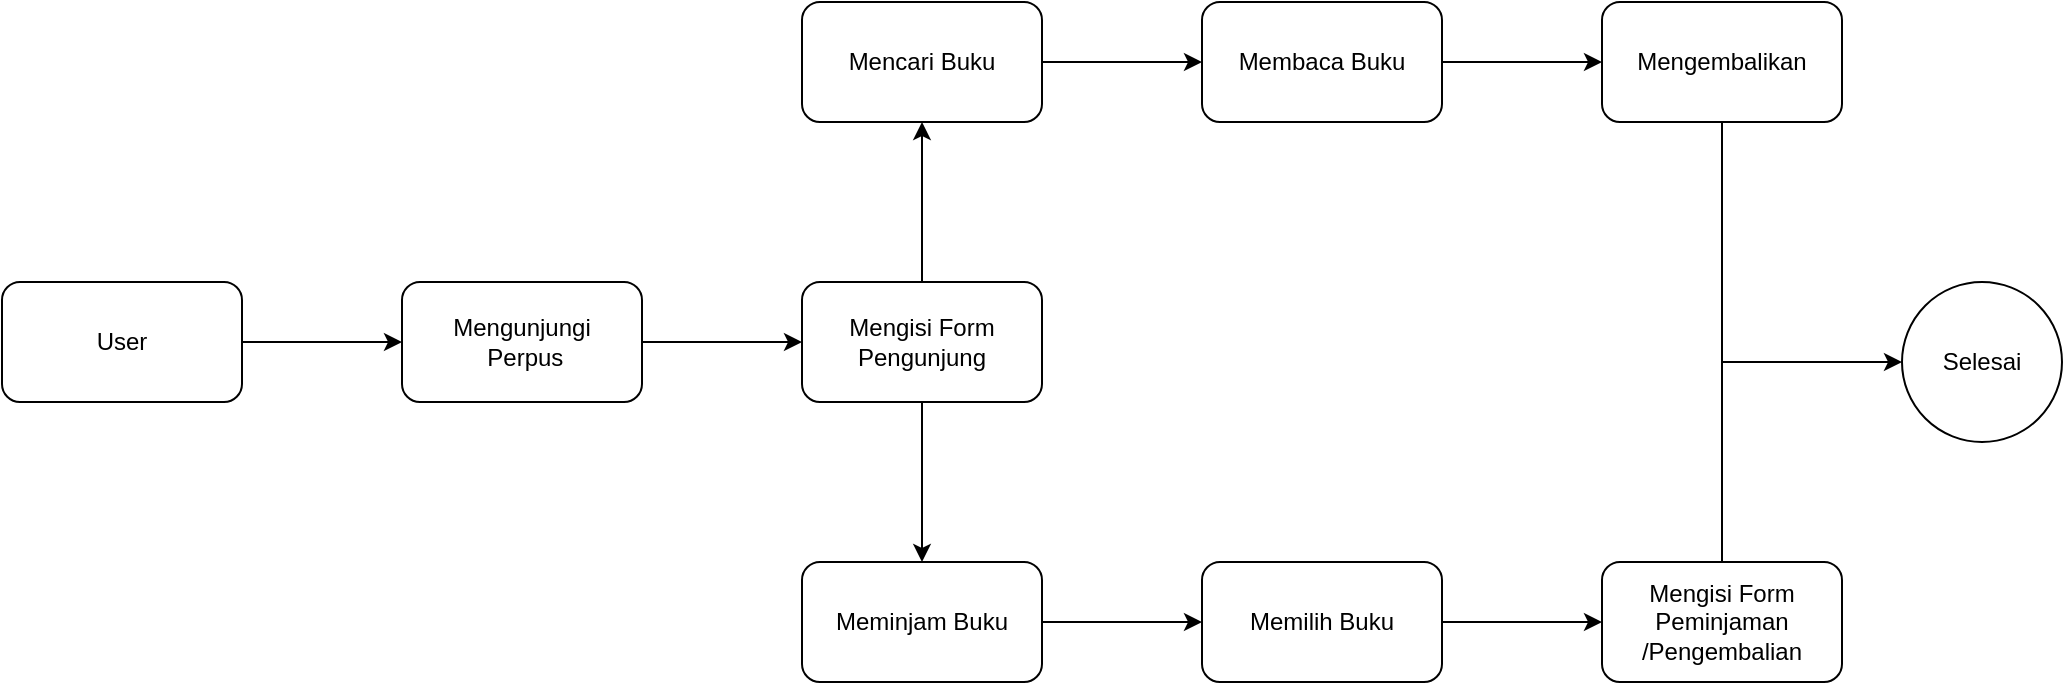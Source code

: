 <mxfile version="23.0.0" type="github">
  <diagram name="Page-1" id="ULKoBhirycJ3Mvhb124m">
    <mxGraphModel dx="1434" dy="780" grid="1" gridSize="10" guides="1" tooltips="1" connect="1" arrows="1" fold="1" page="1" pageScale="1" pageWidth="850" pageHeight="1100" math="0" shadow="0">
      <root>
        <mxCell id="0" />
        <mxCell id="1" parent="0" />
        <mxCell id="t1ZBYJPDc_INg5JyRCaz-2" style="edgeStyle=orthogonalEdgeStyle;rounded=0;orthogonalLoop=1;jettySize=auto;html=1;exitX=0.5;exitY=1;exitDx=0;exitDy=0;" edge="1" parent="1">
          <mxGeometry relative="1" as="geometry">
            <mxPoint x="100" y="430" as="sourcePoint" />
            <mxPoint x="100" y="430" as="targetPoint" />
          </mxGeometry>
        </mxCell>
        <mxCell id="t1ZBYJPDc_INg5JyRCaz-3" value="" style="endArrow=classic;html=1;rounded=0;exitX=1;exitY=0.5;exitDx=0;exitDy=0;" edge="1" parent="1">
          <mxGeometry width="50" height="50" relative="1" as="geometry">
            <mxPoint x="160" y="400" as="sourcePoint" />
            <mxPoint x="240" y="400" as="targetPoint" />
            <Array as="points" />
          </mxGeometry>
        </mxCell>
        <mxCell id="t1ZBYJPDc_INg5JyRCaz-4" value="User" style="rounded=1;whiteSpace=wrap;html=1;" vertex="1" parent="1">
          <mxGeometry x="40" y="370" width="120" height="60" as="geometry" />
        </mxCell>
        <mxCell id="t1ZBYJPDc_INg5JyRCaz-8" value="" style="edgeStyle=orthogonalEdgeStyle;rounded=0;orthogonalLoop=1;jettySize=auto;html=1;" edge="1" parent="1" source="t1ZBYJPDc_INg5JyRCaz-5" target="t1ZBYJPDc_INg5JyRCaz-7">
          <mxGeometry relative="1" as="geometry" />
        </mxCell>
        <mxCell id="t1ZBYJPDc_INg5JyRCaz-5" value="Mengunjungi&lt;br&gt;&amp;nbsp;Perpus" style="rounded=1;whiteSpace=wrap;html=1;" vertex="1" parent="1">
          <mxGeometry x="240" y="370" width="120" height="60" as="geometry" />
        </mxCell>
        <mxCell id="t1ZBYJPDc_INg5JyRCaz-10" value="" style="edgeStyle=orthogonalEdgeStyle;rounded=0;orthogonalLoop=1;jettySize=auto;html=1;" edge="1" parent="1" source="t1ZBYJPDc_INg5JyRCaz-7" target="t1ZBYJPDc_INg5JyRCaz-9">
          <mxGeometry relative="1" as="geometry" />
        </mxCell>
        <mxCell id="t1ZBYJPDc_INg5JyRCaz-12" value="" style="edgeStyle=orthogonalEdgeStyle;rounded=0;orthogonalLoop=1;jettySize=auto;html=1;" edge="1" parent="1" source="t1ZBYJPDc_INg5JyRCaz-7" target="t1ZBYJPDc_INg5JyRCaz-11">
          <mxGeometry relative="1" as="geometry" />
        </mxCell>
        <mxCell id="t1ZBYJPDc_INg5JyRCaz-7" value="Mengisi Form&lt;br&gt;Pengunjung" style="rounded=1;whiteSpace=wrap;html=1;" vertex="1" parent="1">
          <mxGeometry x="440" y="370" width="120" height="60" as="geometry" />
        </mxCell>
        <mxCell id="t1ZBYJPDc_INg5JyRCaz-14" value="" style="edgeStyle=orthogonalEdgeStyle;rounded=0;orthogonalLoop=1;jettySize=auto;html=1;" edge="1" parent="1" source="t1ZBYJPDc_INg5JyRCaz-9" target="t1ZBYJPDc_INg5JyRCaz-13">
          <mxGeometry relative="1" as="geometry" />
        </mxCell>
        <mxCell id="t1ZBYJPDc_INg5JyRCaz-9" value="Mencari Buku" style="rounded=1;whiteSpace=wrap;html=1;" vertex="1" parent="1">
          <mxGeometry x="440" y="230" width="120" height="60" as="geometry" />
        </mxCell>
        <mxCell id="t1ZBYJPDc_INg5JyRCaz-18" value="" style="edgeStyle=orthogonalEdgeStyle;rounded=0;orthogonalLoop=1;jettySize=auto;html=1;" edge="1" parent="1" source="t1ZBYJPDc_INg5JyRCaz-11" target="t1ZBYJPDc_INg5JyRCaz-17">
          <mxGeometry relative="1" as="geometry" />
        </mxCell>
        <mxCell id="t1ZBYJPDc_INg5JyRCaz-11" value="Meminjam Buku" style="rounded=1;whiteSpace=wrap;html=1;" vertex="1" parent="1">
          <mxGeometry x="440" y="510" width="120" height="60" as="geometry" />
        </mxCell>
        <mxCell id="t1ZBYJPDc_INg5JyRCaz-16" value="" style="edgeStyle=orthogonalEdgeStyle;rounded=0;orthogonalLoop=1;jettySize=auto;html=1;" edge="1" parent="1" source="t1ZBYJPDc_INg5JyRCaz-13" target="t1ZBYJPDc_INg5JyRCaz-15">
          <mxGeometry relative="1" as="geometry" />
        </mxCell>
        <mxCell id="t1ZBYJPDc_INg5JyRCaz-13" value="Membaca Buku" style="rounded=1;whiteSpace=wrap;html=1;" vertex="1" parent="1">
          <mxGeometry x="640" y="230" width="120" height="60" as="geometry" />
        </mxCell>
        <mxCell id="t1ZBYJPDc_INg5JyRCaz-15" value="Mengembalikan" style="rounded=1;whiteSpace=wrap;html=1;" vertex="1" parent="1">
          <mxGeometry x="840" y="230" width="120" height="60" as="geometry" />
        </mxCell>
        <mxCell id="t1ZBYJPDc_INg5JyRCaz-20" value="" style="edgeStyle=orthogonalEdgeStyle;rounded=0;orthogonalLoop=1;jettySize=auto;html=1;" edge="1" parent="1" source="t1ZBYJPDc_INg5JyRCaz-17" target="t1ZBYJPDc_INg5JyRCaz-19">
          <mxGeometry relative="1" as="geometry" />
        </mxCell>
        <mxCell id="t1ZBYJPDc_INg5JyRCaz-17" value="Memilih Buku" style="rounded=1;whiteSpace=wrap;html=1;" vertex="1" parent="1">
          <mxGeometry x="640" y="510" width="120" height="60" as="geometry" />
        </mxCell>
        <mxCell id="t1ZBYJPDc_INg5JyRCaz-19" value="Mengisi Form Peminjaman&lt;br&gt;/Pengembalian" style="rounded=1;whiteSpace=wrap;html=1;" vertex="1" parent="1">
          <mxGeometry x="840" y="510" width="120" height="60" as="geometry" />
        </mxCell>
        <mxCell id="t1ZBYJPDc_INg5JyRCaz-22" value="" style="endArrow=classic;html=1;rounded=0;" edge="1" parent="1">
          <mxGeometry width="50" height="50" relative="1" as="geometry">
            <mxPoint x="900" y="410" as="sourcePoint" />
            <mxPoint x="990" y="410" as="targetPoint" />
          </mxGeometry>
        </mxCell>
        <mxCell id="t1ZBYJPDc_INg5JyRCaz-23" value="Selesai" style="ellipse;whiteSpace=wrap;html=1;aspect=fixed;" vertex="1" parent="1">
          <mxGeometry x="990" y="370" width="80" height="80" as="geometry" />
        </mxCell>
        <mxCell id="t1ZBYJPDc_INg5JyRCaz-27" value="" style="endArrow=none;html=1;rounded=0;entryX=0.5;entryY=1;entryDx=0;entryDy=0;exitX=0.5;exitY=0;exitDx=0;exitDy=0;" edge="1" parent="1" source="t1ZBYJPDc_INg5JyRCaz-19" target="t1ZBYJPDc_INg5JyRCaz-15">
          <mxGeometry width="50" height="50" relative="1" as="geometry">
            <mxPoint x="860" y="340" as="sourcePoint" />
            <mxPoint x="910" y="290" as="targetPoint" />
          </mxGeometry>
        </mxCell>
      </root>
    </mxGraphModel>
  </diagram>
</mxfile>
